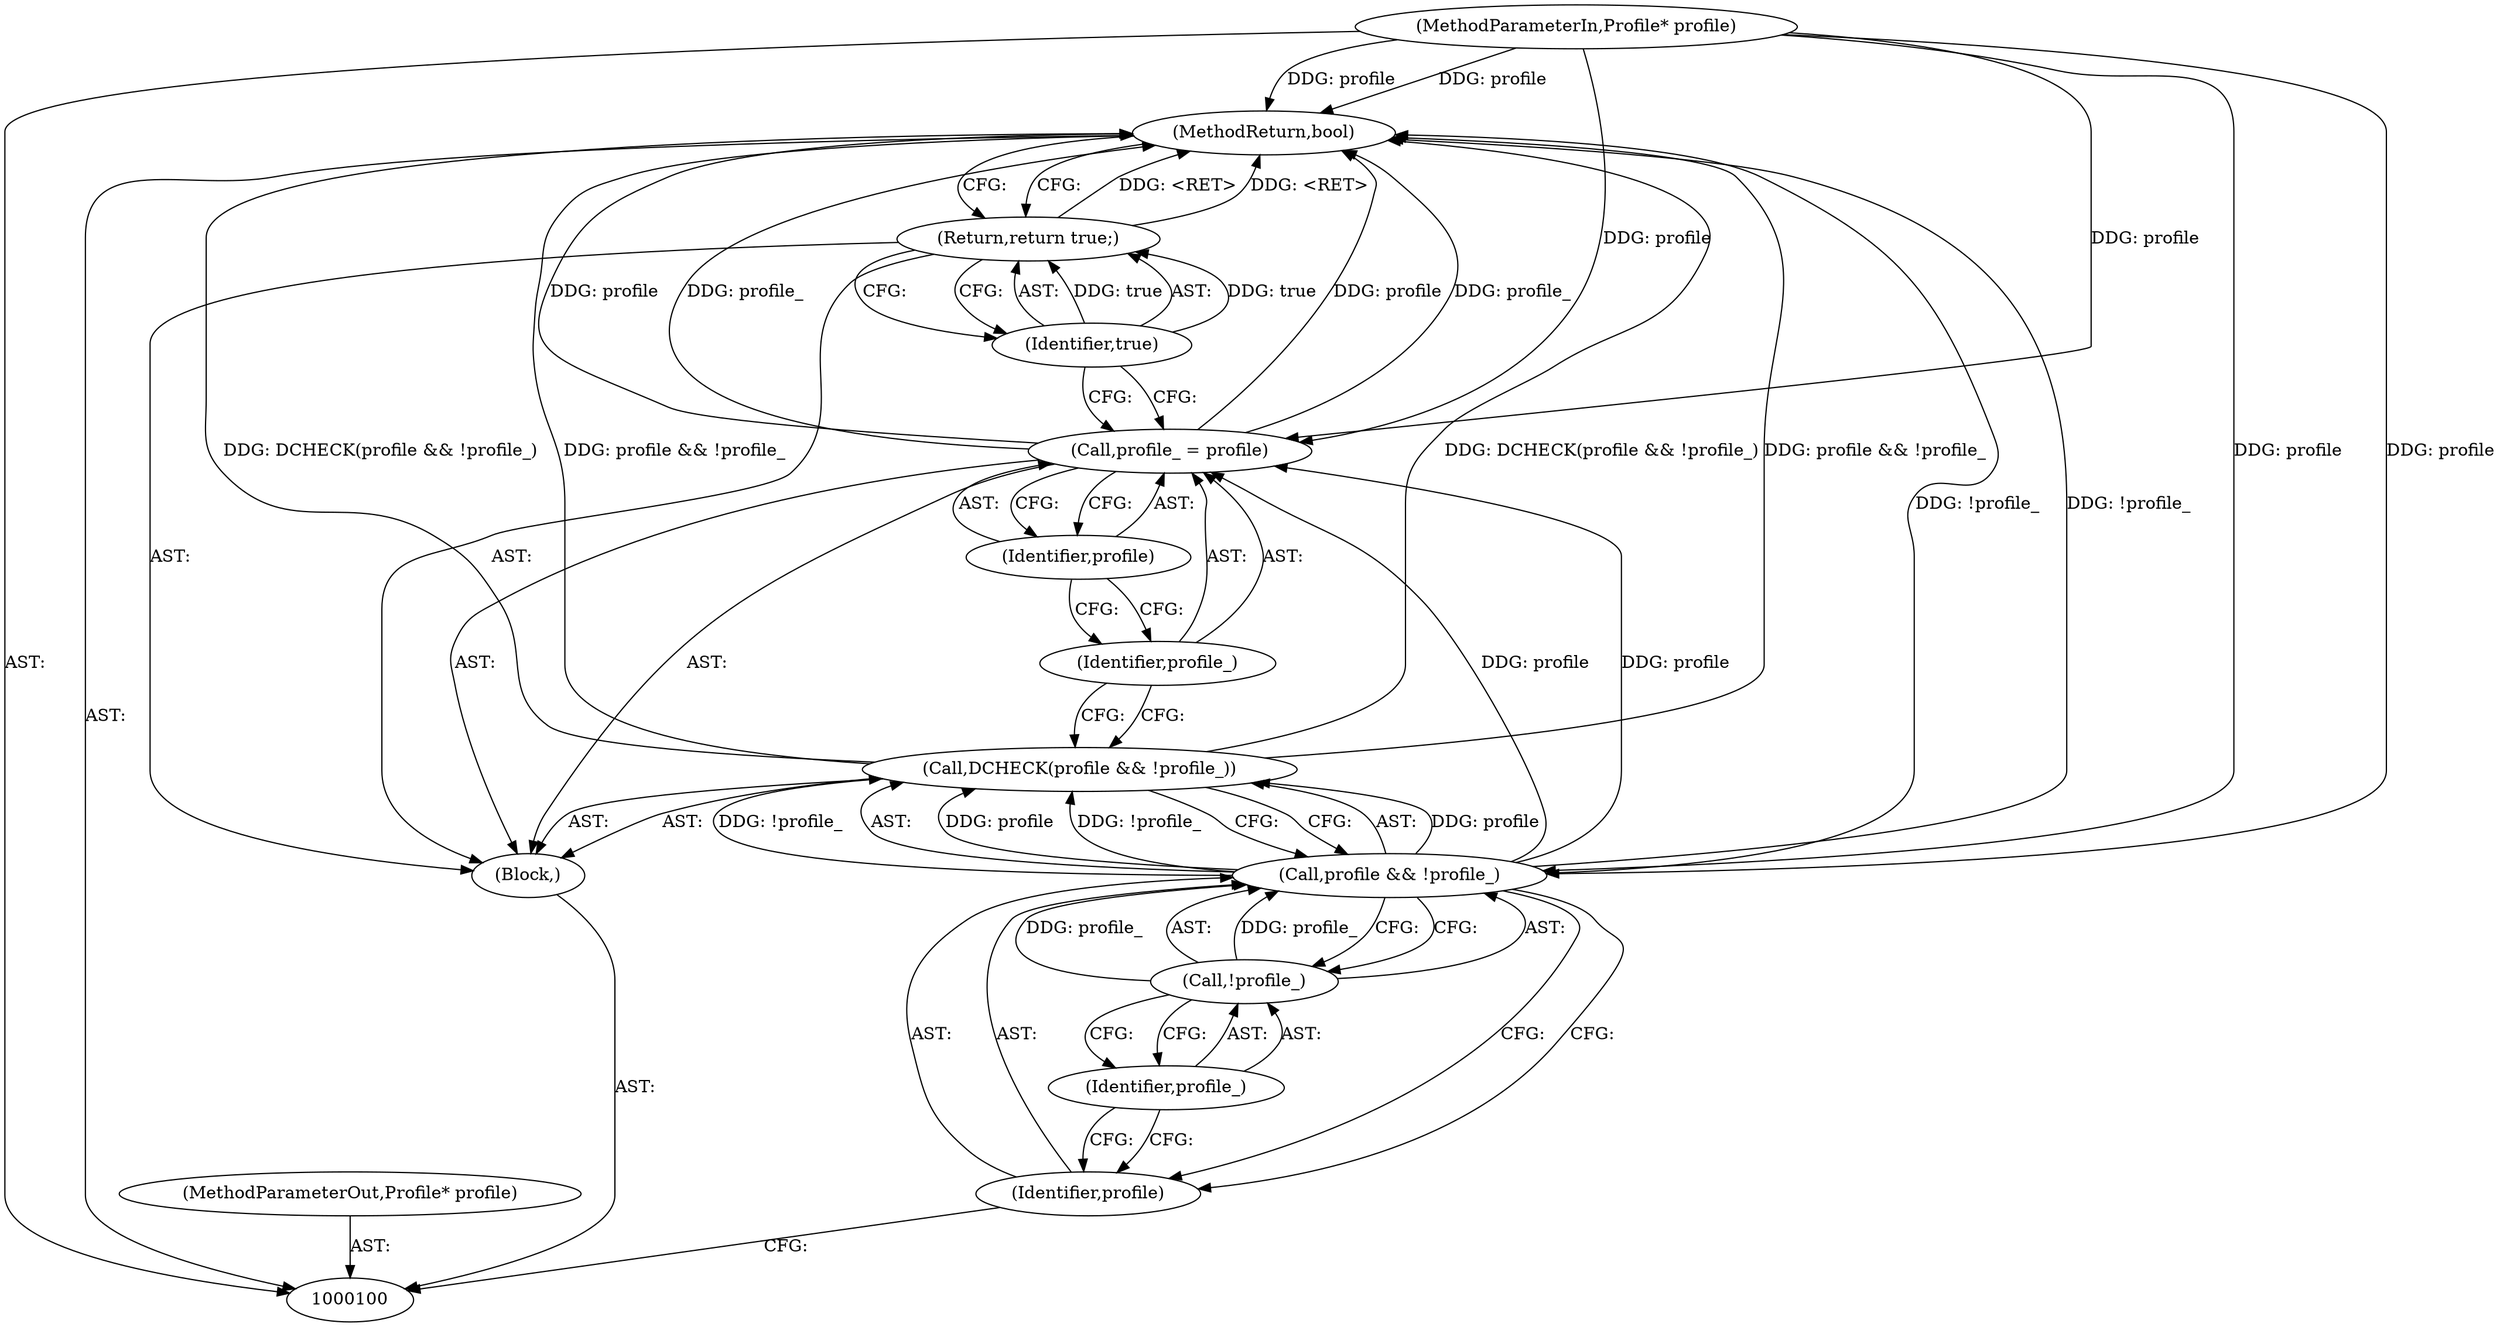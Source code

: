 digraph "0_Chrome_76a3314ac3b711e01fae3b76a5d85f0eddeeec0b" {
"1000113" [label="(MethodReturn,bool)"];
"1000101" [label="(MethodParameterIn,Profile* profile)"];
"1000137" [label="(MethodParameterOut,Profile* profile)"];
"1000102" [label="(Block,)"];
"1000103" [label="(Call,DCHECK(profile && !profile_))"];
"1000106" [label="(Call,!profile_)"];
"1000107" [label="(Identifier,profile_)"];
"1000104" [label="(Call,profile && !profile_)"];
"1000105" [label="(Identifier,profile)"];
"1000110" [label="(Identifier,profile)"];
"1000108" [label="(Call,profile_ = profile)"];
"1000109" [label="(Identifier,profile_)"];
"1000112" [label="(Identifier,true)"];
"1000111" [label="(Return,return true;)"];
"1000113" -> "1000100"  [label="AST: "];
"1000113" -> "1000111"  [label="CFG: "];
"1000111" -> "1000113"  [label="DDG: <RET>"];
"1000103" -> "1000113"  [label="DDG: profile && !profile_"];
"1000103" -> "1000113"  [label="DDG: DCHECK(profile && !profile_)"];
"1000101" -> "1000113"  [label="DDG: profile"];
"1000108" -> "1000113"  [label="DDG: profile"];
"1000108" -> "1000113"  [label="DDG: profile_"];
"1000104" -> "1000113"  [label="DDG: !profile_"];
"1000101" -> "1000100"  [label="AST: "];
"1000101" -> "1000113"  [label="DDG: profile"];
"1000101" -> "1000104"  [label="DDG: profile"];
"1000101" -> "1000108"  [label="DDG: profile"];
"1000137" -> "1000100"  [label="AST: "];
"1000102" -> "1000100"  [label="AST: "];
"1000103" -> "1000102"  [label="AST: "];
"1000108" -> "1000102"  [label="AST: "];
"1000111" -> "1000102"  [label="AST: "];
"1000103" -> "1000102"  [label="AST: "];
"1000103" -> "1000104"  [label="CFG: "];
"1000104" -> "1000103"  [label="AST: "];
"1000109" -> "1000103"  [label="CFG: "];
"1000103" -> "1000113"  [label="DDG: profile && !profile_"];
"1000103" -> "1000113"  [label="DDG: DCHECK(profile && !profile_)"];
"1000104" -> "1000103"  [label="DDG: profile"];
"1000104" -> "1000103"  [label="DDG: !profile_"];
"1000106" -> "1000104"  [label="AST: "];
"1000106" -> "1000107"  [label="CFG: "];
"1000107" -> "1000106"  [label="AST: "];
"1000104" -> "1000106"  [label="CFG: "];
"1000106" -> "1000104"  [label="DDG: profile_"];
"1000107" -> "1000106"  [label="AST: "];
"1000107" -> "1000105"  [label="CFG: "];
"1000106" -> "1000107"  [label="CFG: "];
"1000104" -> "1000103"  [label="AST: "];
"1000104" -> "1000105"  [label="CFG: "];
"1000104" -> "1000106"  [label="CFG: "];
"1000105" -> "1000104"  [label="AST: "];
"1000106" -> "1000104"  [label="AST: "];
"1000103" -> "1000104"  [label="CFG: "];
"1000104" -> "1000113"  [label="DDG: !profile_"];
"1000104" -> "1000103"  [label="DDG: profile"];
"1000104" -> "1000103"  [label="DDG: !profile_"];
"1000101" -> "1000104"  [label="DDG: profile"];
"1000106" -> "1000104"  [label="DDG: profile_"];
"1000104" -> "1000108"  [label="DDG: profile"];
"1000105" -> "1000104"  [label="AST: "];
"1000105" -> "1000100"  [label="CFG: "];
"1000107" -> "1000105"  [label="CFG: "];
"1000104" -> "1000105"  [label="CFG: "];
"1000110" -> "1000108"  [label="AST: "];
"1000110" -> "1000109"  [label="CFG: "];
"1000108" -> "1000110"  [label="CFG: "];
"1000108" -> "1000102"  [label="AST: "];
"1000108" -> "1000110"  [label="CFG: "];
"1000109" -> "1000108"  [label="AST: "];
"1000110" -> "1000108"  [label="AST: "];
"1000112" -> "1000108"  [label="CFG: "];
"1000108" -> "1000113"  [label="DDG: profile"];
"1000108" -> "1000113"  [label="DDG: profile_"];
"1000104" -> "1000108"  [label="DDG: profile"];
"1000101" -> "1000108"  [label="DDG: profile"];
"1000109" -> "1000108"  [label="AST: "];
"1000109" -> "1000103"  [label="CFG: "];
"1000110" -> "1000109"  [label="CFG: "];
"1000112" -> "1000111"  [label="AST: "];
"1000112" -> "1000108"  [label="CFG: "];
"1000111" -> "1000112"  [label="CFG: "];
"1000112" -> "1000111"  [label="DDG: true"];
"1000111" -> "1000102"  [label="AST: "];
"1000111" -> "1000112"  [label="CFG: "];
"1000112" -> "1000111"  [label="AST: "];
"1000113" -> "1000111"  [label="CFG: "];
"1000111" -> "1000113"  [label="DDG: <RET>"];
"1000112" -> "1000111"  [label="DDG: true"];
}

